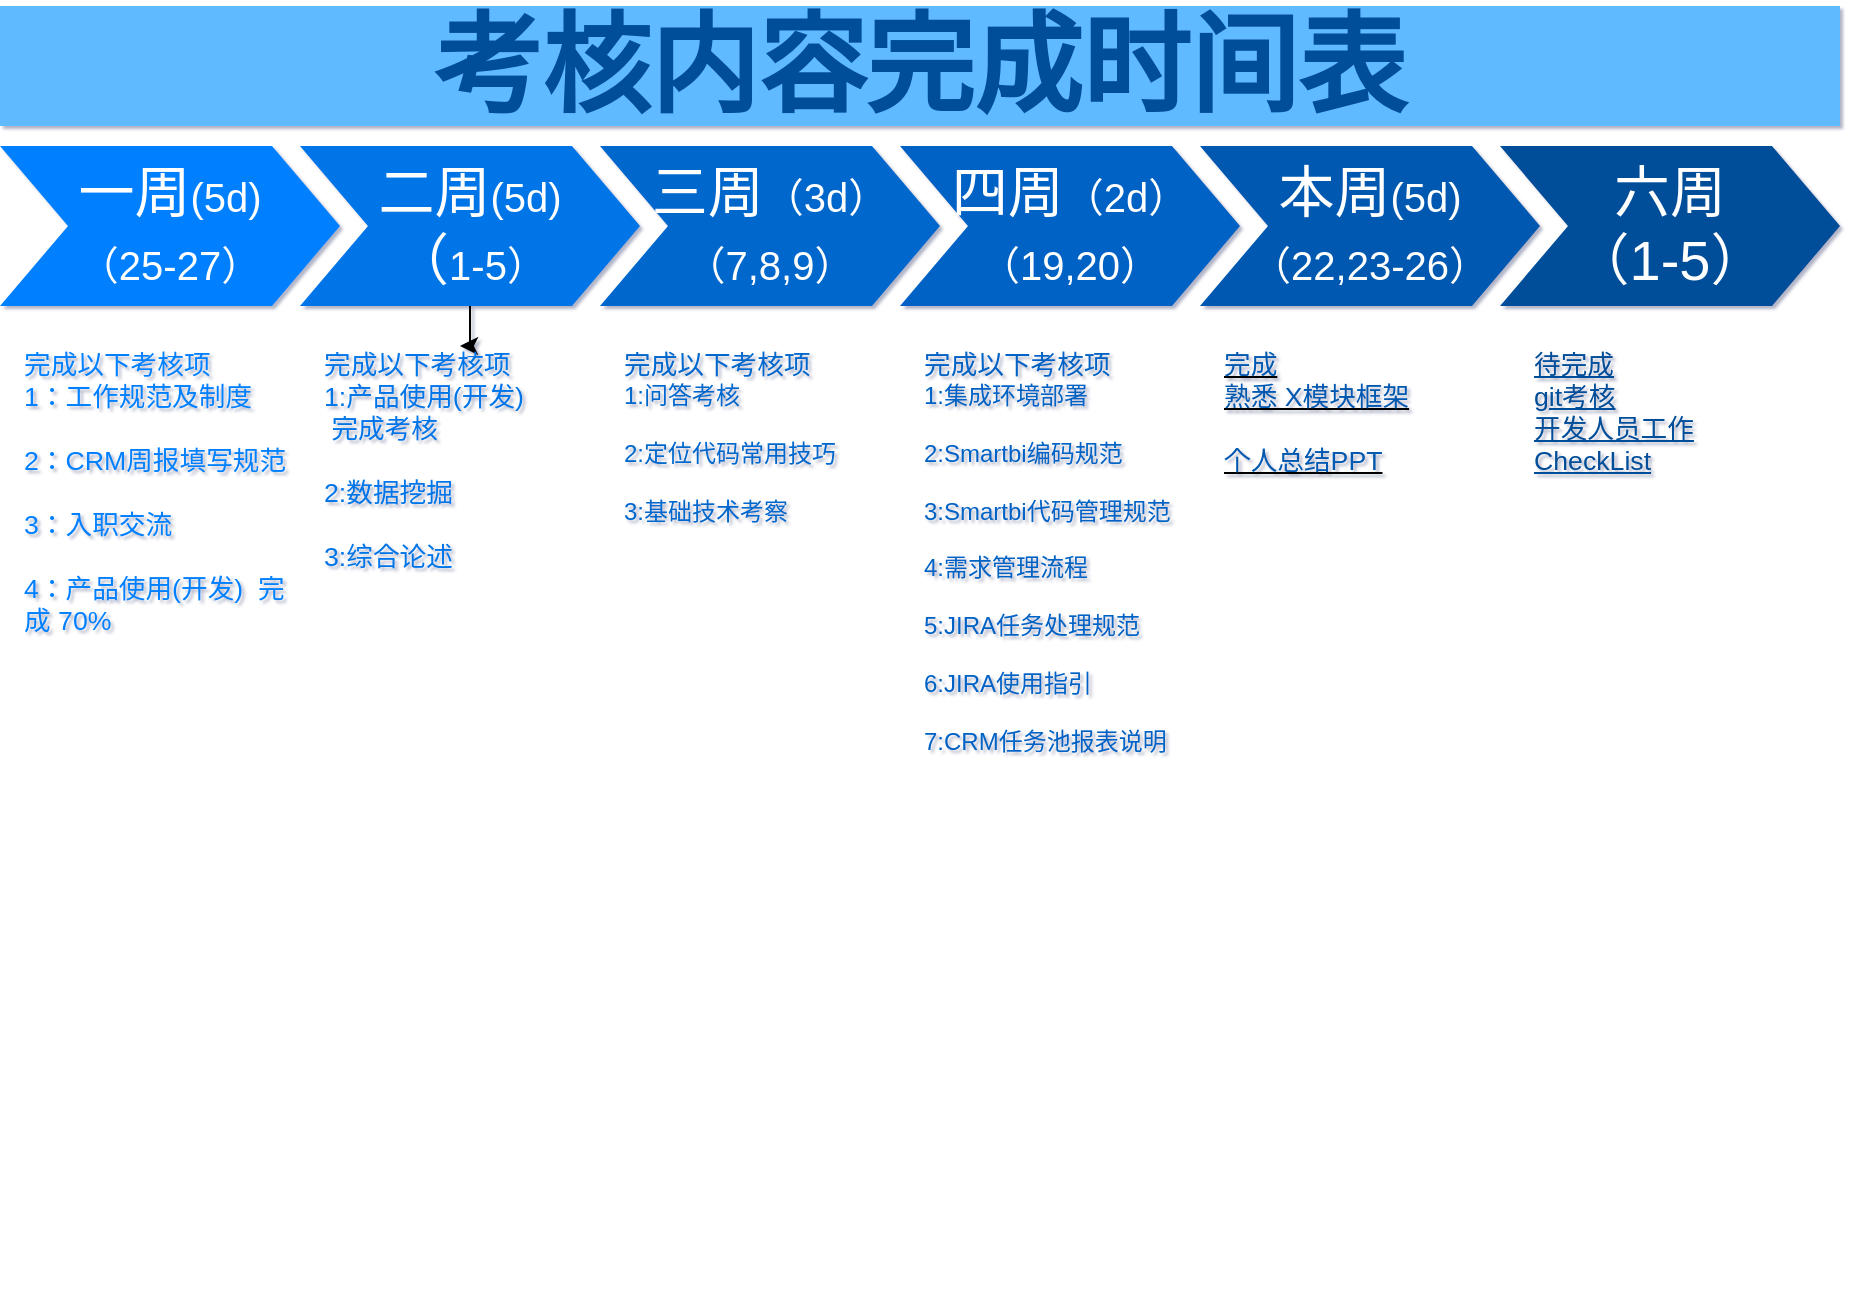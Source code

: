 <mxfile version="14.4.2" type="github">
  <diagram name="Page-1" id="d9b1e647-80fa-b4a2-5024-87a742678bcc">
    <mxGraphModel dx="1422" dy="762" grid="1" gridSize="10" guides="1" tooltips="1" connect="1" arrows="1" fold="1" page="1" pageScale="1" pageWidth="1100" pageHeight="850" background="#ffffff" math="0" shadow="1">
      <root>
        <mxCell id="0" />
        <mxCell id="1" parent="0" />
        <mxCell id="57fe6abec08f04cb-1" value="一周&lt;font style=&quot;font-size: 20px&quot;&gt;(5d)&lt;/font&gt;&lt;br&gt;&lt;font style=&quot;font-size: 20px&quot;&gt;（25-27）&lt;/font&gt;" style="shape=step;whiteSpace=wrap;html=1;fontSize=28;fontColor=#FFFFFF;strokeColor=none;fillColor=#0080FF;" parent="1" vertex="1">
          <mxGeometry x="90" y="180" width="170" height="80" as="geometry" />
        </mxCell>
        <mxCell id="Bvc8APwwQaWXMPsRPmAm-2" value="" style="edgeStyle=orthogonalEdgeStyle;rounded=0;orthogonalLoop=1;jettySize=auto;html=1;" parent="1" source="57fe6abec08f04cb-2" target="57fe6abec08f04cb-9" edge="1">
          <mxGeometry relative="1" as="geometry" />
        </mxCell>
        <mxCell id="57fe6abec08f04cb-2" value="二周&lt;font style=&quot;font-size: 20px&quot;&gt;(5d)&lt;/font&gt;&lt;br&gt;（&lt;font style=&quot;font-size: 20px&quot;&gt;1-5）&lt;/font&gt;" style="shape=step;whiteSpace=wrap;html=1;fontSize=28;fontColor=#FFFFFF;strokeColor=none;fillColor=#0075E8;" parent="1" vertex="1">
          <mxGeometry x="240" y="180" width="170" height="80" as="geometry" />
        </mxCell>
        <mxCell id="57fe6abec08f04cb-3" value="&lt;font style=&quot;font-size: 28px&quot;&gt;三周&lt;/font&gt;&lt;font style=&quot;font-size: 20px&quot;&gt;（3d）&lt;br&gt;（7,8,9）&lt;/font&gt;" style="shape=step;whiteSpace=wrap;html=1;fontSize=28;fontColor=#FFFFFF;strokeColor=none;fillColor=#0067CC;" parent="1" vertex="1">
          <mxGeometry x="390" y="180" width="170" height="80" as="geometry" />
        </mxCell>
        <mxCell id="57fe6abec08f04cb-4" value="四周&lt;font style=&quot;font-size: 20px&quot;&gt;（2d）&lt;br&gt;（19,20）&lt;/font&gt;" style="shape=step;whiteSpace=wrap;html=1;fontSize=28;fontColor=#FFFFFF;strokeColor=none;fillColor=#0062C4;" parent="1" vertex="1">
          <mxGeometry x="540" y="180" width="170" height="80" as="geometry" />
        </mxCell>
        <mxCell id="57fe6abec08f04cb-5" value="&lt;font style=&quot;font-size: 28px&quot;&gt;本周&lt;/font&gt;&lt;font style=&quot;font-size: 20px&quot;&gt;(5d)&lt;br&gt;（22,23-26）&lt;/font&gt;" style="shape=step;whiteSpace=wrap;html=1;fontSize=28;fontColor=#FFFFFF;strokeColor=none;fillColor=#0059B0;" parent="1" vertex="1">
          <mxGeometry x="690" y="180" width="170" height="80" as="geometry" />
        </mxCell>
        <mxCell id="57fe6abec08f04cb-6" value="六周&lt;br&gt;（1-5）" style="shape=step;whiteSpace=wrap;html=1;fontSize=28;fontColor=#FFFFFF;strokeColor=none;fillColor=#004D99;" parent="1" vertex="1">
          <mxGeometry x="840" y="180" width="170" height="80" as="geometry" />
        </mxCell>
        <mxCell id="57fe6abec08f04cb-7" value="考核内容完成时间表" style="text;html=1;strokeColor=none;fillColor=#61BAFF;align=center;verticalAlign=middle;whiteSpace=wrap;fontSize=54;fontStyle=1;fontColor=#004D99;" parent="1" vertex="1">
          <mxGeometry x="90" y="110" width="920" height="60" as="geometry" />
        </mxCell>
        <mxCell id="57fe6abec08f04cb-8" value="&lt;div&gt;&lt;font color=&quot;#0080ff&quot;&gt;&lt;span style=&quot;font-size: 13.333px&quot;&gt;完成以下考核项&lt;/span&gt;&lt;span style=&quot;font-size: 13.333px&quot;&gt;&lt;br&gt;&lt;/span&gt;&lt;/font&gt;&lt;/div&gt;&lt;div&gt;&lt;span style=&quot;font-size: 13.333px&quot;&gt;&lt;font color=&quot;#0080ff&quot;&gt;1：工作规范及制度&lt;/font&gt;&lt;/span&gt;&lt;/div&gt;&lt;div&gt;&lt;span style=&quot;font-size: 13.333px&quot;&gt;&lt;font color=&quot;#0080ff&quot;&gt;&lt;br&gt;&lt;/font&gt;&lt;/span&gt;&lt;/div&gt;&lt;div&gt;&lt;span style=&quot;font-size: 13.333px&quot;&gt;&lt;font color=&quot;#0080ff&quot;&gt;2：CRM周报填写规范&lt;/font&gt;&lt;/span&gt;&lt;/div&gt;&lt;div&gt;&lt;span style=&quot;font-size: 13.333px&quot;&gt;&lt;font color=&quot;#0080ff&quot;&gt;&lt;br&gt;&lt;/font&gt;&lt;/span&gt;&lt;/div&gt;&lt;div&gt;&lt;span style=&quot;font-size: 13.333px&quot;&gt;&lt;font color=&quot;#0080ff&quot;&gt;3：入职交流&lt;/font&gt;&lt;/span&gt;&lt;/div&gt;&lt;div&gt;&lt;span style=&quot;font-size: 13.333px&quot;&gt;&lt;font color=&quot;#0080ff&quot;&gt;&lt;br&gt;&lt;/font&gt;&lt;/span&gt;&lt;/div&gt;&lt;div&gt;&lt;span style=&quot;font-size: 13.333px&quot;&gt;&lt;font color=&quot;#0080ff&quot;&gt;4：产品使用(开发)&amp;nbsp; 完成 70%&lt;/font&gt;&lt;/span&gt;&lt;/div&gt;" style="text;spacingTop=-5;fillColor=#ffffff;whiteSpace=wrap;html=1;align=left;fontSize=12;fontFamily=Helvetica;fillColor=none;strokeColor=none;" parent="1" vertex="1">
          <mxGeometry x="100" y="280" width="140" height="470" as="geometry" />
        </mxCell>
        <mxCell id="57fe6abec08f04cb-9" value="&lt;div&gt;&lt;span style=&quot;font-size: 13.333px&quot;&gt;&lt;font color=&quot;#0075e8&quot;&gt;完成以下考核项&lt;/font&gt;&lt;/span&gt;&lt;/div&gt;&lt;div&gt;&lt;span style=&quot;font-size: 13.333px&quot;&gt;&lt;font color=&quot;#0075e8&quot;&gt;1:产品使用(开发)&amp;nbsp; &amp;nbsp; &amp;nbsp; &amp;nbsp;完成考核&lt;/font&gt;&lt;/span&gt;&lt;/div&gt;&lt;div&gt;&lt;span style=&quot;font-size: 13.333px&quot;&gt;&lt;font color=&quot;#0075e8&quot;&gt;&lt;br&gt;&lt;/font&gt;&lt;/span&gt;&lt;/div&gt;&lt;div&gt;&lt;span style=&quot;font-size: 13.333px&quot;&gt;&lt;font color=&quot;#0075e8&quot;&gt;2:数据挖掘&lt;/font&gt;&lt;/span&gt;&lt;/div&gt;&lt;div&gt;&lt;span style=&quot;font-size: 13.333px&quot;&gt;&lt;font color=&quot;#0075e8&quot;&gt;&lt;br&gt;&lt;/font&gt;&lt;/span&gt;&lt;/div&gt;&lt;div&gt;&lt;span style=&quot;font-size: 13.333px&quot;&gt;&lt;font color=&quot;#0075e8&quot;&gt;3:综合论述&lt;/font&gt;&lt;/span&gt;&lt;/div&gt;&lt;div&gt;&lt;br&gt;&lt;/div&gt;" style="text;spacingTop=-5;fillColor=#ffffff;whiteSpace=wrap;html=1;align=left;fontSize=12;fontFamily=Helvetica;fillColor=none;strokeColor=none;" parent="1" vertex="1">
          <mxGeometry x="250" y="280" width="140" height="470" as="geometry" />
        </mxCell>
        <mxCell id="57fe6abec08f04cb-10" value="&lt;div&gt;&lt;font color=&quot;#0067cc&quot;&gt;&lt;span style=&quot;font-size: 13.333px&quot;&gt;完成以下考核项&lt;/span&gt;&lt;br&gt;&lt;/font&gt;&lt;/div&gt;&lt;div&gt;&lt;font color=&quot;#0067cc&quot;&gt;1:问答考核&lt;/font&gt;&lt;/div&gt;&lt;div&gt;&lt;font color=&quot;#0067cc&quot;&gt;&lt;br&gt;&lt;/font&gt;&lt;/div&gt;&lt;div&gt;&lt;font color=&quot;#0067cc&quot;&gt;2:定位代码常用技巧&lt;/font&gt;&lt;/div&gt;&lt;div&gt;&lt;font color=&quot;#0067cc&quot;&gt;&lt;br&gt;&lt;/font&gt;&lt;/div&gt;&lt;div&gt;&lt;font color=&quot;#0067cc&quot;&gt;3:基础技术考察&lt;/font&gt;&lt;/div&gt;" style="text;spacingTop=-5;fillColor=#ffffff;whiteSpace=wrap;html=1;align=left;fontSize=12;fontFamily=Helvetica;fillColor=none;strokeColor=none;" parent="1" vertex="1">
          <mxGeometry x="400" y="280" width="140" height="470" as="geometry" />
        </mxCell>
        <mxCell id="57fe6abec08f04cb-11" value="&lt;div&gt;&lt;div&gt;&lt;font color=&quot;#0062c4&quot;&gt;&lt;span style=&quot;font-size: 13.333px&quot;&gt;完成以下考核项&lt;/span&gt;&lt;br&gt;&lt;/font&gt;&lt;/div&gt;&lt;div&gt;&lt;font color=&quot;#0062c4&quot;&gt;1:集成环境部署&lt;span&gt; &lt;/span&gt;&amp;nbsp; &amp;nbsp;&lt;span&gt;     &lt;/span&gt;&lt;/font&gt;&lt;/div&gt;&lt;div&gt;&lt;font color=&quot;#0062c4&quot;&gt;&lt;br&gt;&lt;/font&gt;&lt;/div&gt;&lt;div&gt;&lt;font color=&quot;#0062c4&quot;&gt;2:Smartbi编码规范&lt;span&gt;      &lt;/span&gt;&lt;/font&gt;&lt;/div&gt;&lt;div&gt;&lt;font color=&quot;#0062c4&quot;&gt;&lt;br&gt;&lt;/font&gt;&lt;/div&gt;&lt;div&gt;&lt;font color=&quot;#0062c4&quot;&gt;3:Smartbi代码管理规范&lt;/font&gt;&lt;/div&gt;&lt;div&gt;&lt;font color=&quot;#0062c4&quot;&gt;&lt;span&gt;     &lt;/span&gt;&lt;/font&gt;&lt;/div&gt;&lt;div&gt;&lt;font color=&quot;#0062c4&quot;&gt;&lt;br&gt;&lt;/font&gt;&lt;/div&gt;&lt;div&gt;&lt;font color=&quot;#0062c4&quot;&gt;4:需求管理流程&lt;/font&gt;&lt;/div&gt;&lt;div&gt;&lt;font color=&quot;#0062c4&quot;&gt;&lt;br&gt;&lt;/font&gt;&lt;/div&gt;&lt;div&gt;&lt;font color=&quot;#0062c4&quot;&gt;5:JIRA任务处理规范&lt;/font&gt;&lt;/div&gt;&lt;div&gt;&lt;font color=&quot;#0062c4&quot;&gt;&lt;br&gt;&lt;/font&gt;&lt;/div&gt;&lt;div&gt;&lt;font color=&quot;#0062c4&quot;&gt;6:JIRA使用指引&lt;/font&gt;&lt;/div&gt;&lt;div&gt;&lt;font color=&quot;#0062c4&quot;&gt;&lt;br&gt;&lt;/font&gt;&lt;/div&gt;&lt;div&gt;&lt;font color=&quot;#0062c4&quot;&gt;7:CRM任务池报表说明&lt;/font&gt;&lt;/div&gt;&lt;/div&gt;&lt;div&gt;&lt;br&gt;&lt;/div&gt;" style="text;spacingTop=-5;fillColor=#ffffff;whiteSpace=wrap;html=1;align=left;fontSize=12;fontFamily=Helvetica;fillColor=none;strokeColor=none;" parent="1" vertex="1">
          <mxGeometry x="550" y="280" width="140" height="470" as="geometry" />
        </mxCell>
        <mxCell id="57fe6abec08f04cb-12" value="&lt;div&gt;&lt;span style=&quot;font-size: 13.333px&quot;&gt;&lt;u&gt;&lt;font color=&quot;#0059b0&quot;&gt;完成&lt;/font&gt;&lt;/u&gt;&lt;/span&gt;&lt;/div&gt;&lt;div&gt;&lt;span style=&quot;font-size: 13.333px&quot;&gt;&lt;u&gt;&lt;font color=&quot;#0059b0&quot;&gt;熟悉 X模块框架&lt;/font&gt;&lt;/u&gt;&lt;/span&gt;&lt;/div&gt;&lt;div&gt;&lt;span style=&quot;font-size: 13.333px&quot;&gt;&lt;u&gt;&lt;font color=&quot;#0059b0&quot;&gt;&lt;br&gt;&lt;/font&gt;&lt;/u&gt;&lt;/span&gt;&lt;/div&gt;&lt;div&gt;&lt;span style=&quot;font-size: 13.333px&quot;&gt;&lt;u&gt;&lt;font color=&quot;#0059b0&quot;&gt;个人总结PPT&lt;/font&gt;&lt;/u&gt;&lt;/span&gt;&lt;/div&gt;&lt;div&gt;&lt;br&gt;&lt;/div&gt;" style="text;spacingTop=-5;fillColor=#ffffff;whiteSpace=wrap;html=1;align=left;fontSize=12;fontFamily=Helvetica;fillColor=none;strokeColor=none;" parent="1" vertex="1">
          <mxGeometry x="700" y="280" width="140" height="470" as="geometry" />
        </mxCell>
        <mxCell id="57fe6abec08f04cb-13" value="&lt;font color=&quot;#004d99&quot;&gt;&lt;u style=&quot;font-size: 13.333px&quot;&gt;待完成&lt;br&gt;&lt;/u&gt;&lt;u style=&quot;font-size: 13.333px&quot;&gt;git考核&lt;br&gt;开发人员工作CheckList&lt;/u&gt;&lt;/font&gt;" style="text;spacingTop=-5;fillColor=#ffffff;whiteSpace=wrap;html=1;align=left;fontSize=12;fontFamily=Helvetica;fillColor=none;strokeColor=none;" parent="1" vertex="1">
          <mxGeometry x="855" y="280" width="140" height="470" as="geometry" />
        </mxCell>
      </root>
    </mxGraphModel>
  </diagram>
</mxfile>
